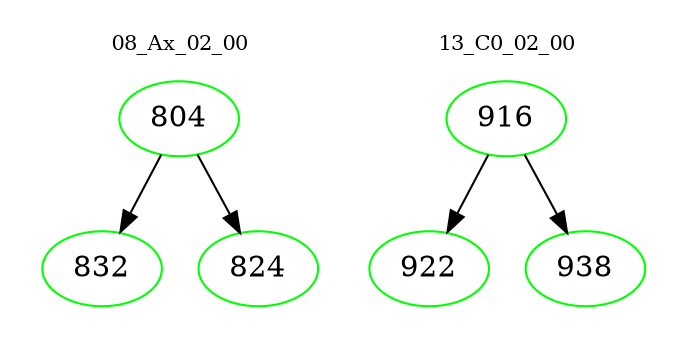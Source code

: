digraph{
subgraph cluster_0 {
color = white
label = "08_Ax_02_00";
fontsize=10;
T0_804 [label="804", color="green"]
T0_804 -> T0_832 [color="black"]
T0_832 [label="832", color="green"]
T0_804 -> T0_824 [color="black"]
T0_824 [label="824", color="green"]
}
subgraph cluster_1 {
color = white
label = "13_C0_02_00";
fontsize=10;
T1_916 [label="916", color="green"]
T1_916 -> T1_922 [color="black"]
T1_922 [label="922", color="green"]
T1_916 -> T1_938 [color="black"]
T1_938 [label="938", color="green"]
}
}
